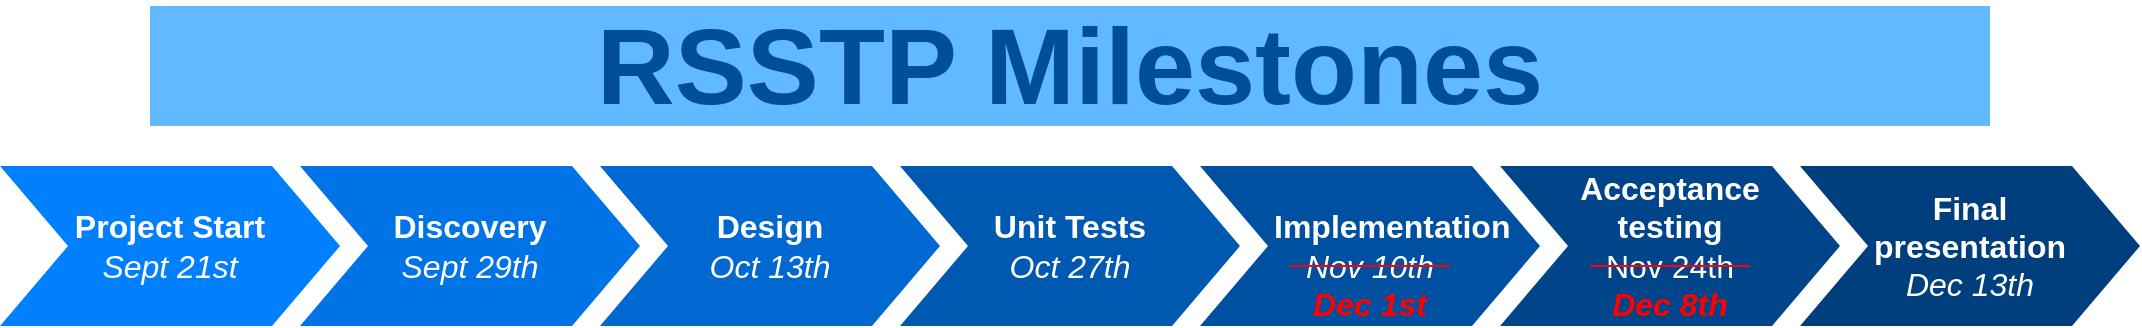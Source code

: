 <mxfile version="20.6.2" type="device"><diagram name="Page-1" id="d9b1e647-80fa-b4a2-5024-87a742678bcc"><mxGraphModel dx="1422" dy="705" grid="1" gridSize="10" guides="1" tooltips="1" connect="1" arrows="1" fold="1" page="1" pageScale="1" pageWidth="1100" pageHeight="850" background="none" math="0" shadow="0"><root><mxCell id="0"/><mxCell id="1" parent="0"/><mxCell id="57fe6abec08f04cb-1" value="Discovery&lt;br&gt;&lt;span style=&quot;font-weight: 400;&quot;&gt;&lt;i&gt;Sept 29th&lt;/i&gt;&lt;/span&gt;" style="shape=step;whiteSpace=wrap;html=1;fontSize=16;fillColor=#0073E6;fontColor=#FFFFFF;strokeColor=none;fontStyle=1" parent="1" vertex="1"><mxGeometry x="160" y="190" width="170" height="80" as="geometry"/></mxCell><mxCell id="57fe6abec08f04cb-2" value="Design&lt;br&gt;&lt;span style=&quot;font-weight: normal;&quot;&gt;&lt;i&gt;Oct 13th&lt;/i&gt;&lt;/span&gt;" style="shape=step;whiteSpace=wrap;html=1;fontSize=16;fillColor=#0069D1;fontColor=#FFFFFF;strokeColor=none;fontStyle=1" parent="1" vertex="1"><mxGeometry x="310" y="190" width="170" height="80" as="geometry"/></mxCell><mxCell id="57fe6abec08f04cb-3" value="Unit Tests&lt;br&gt;&lt;span style=&quot;font-weight: normal;&quot;&gt;&lt;i&gt;Oct 27th&lt;/i&gt;&lt;/span&gt;" style="shape=step;whiteSpace=wrap;html=1;fontSize=16;fillColor=#0059B0;fontColor=#FFFFFF;strokeColor=none;fontStyle=1" parent="1" vertex="1"><mxGeometry x="460" y="190" width="170" height="80" as="geometry"/></mxCell><mxCell id="57fe6abec08f04cb-4" value="&lt;br&gt;&amp;nbsp; &amp;nbsp; &amp;nbsp;Implementation&lt;br&gt;&lt;i style=&quot;&quot;&gt;&lt;span style=&quot;font-weight: normal;&quot;&gt;Nov 10th&lt;/span&gt;&lt;br&gt;&lt;font color=&quot;#ff0000&quot;&gt;Dec 1st&lt;/font&gt;&lt;/i&gt;" style="shape=step;whiteSpace=wrap;html=1;fontSize=16;fillColor=#0050A1;fontColor=#FFFFFF;strokeColor=none;fontStyle=1" parent="1" vertex="1"><mxGeometry x="610" y="190" width="170" height="80" as="geometry"/></mxCell><mxCell id="57fe6abec08f04cb-5" value="Acceptance&lt;br style=&quot;font-size: 16px;&quot;&gt;testing&lt;br&gt;&lt;span style=&quot;font-weight: normal;&quot;&gt;Nov 24th&lt;/span&gt;&lt;br&gt;&lt;i style=&quot;&quot;&gt;&lt;font style=&quot;&quot; color=&quot;#ff0000&quot;&gt;Dec 8th&lt;/font&gt;&lt;/i&gt;" style="shape=step;whiteSpace=wrap;html=1;fontSize=16;fillColor=#00458A;fontColor=#FFFFFF;strokeColor=none;fontStyle=1" parent="1" vertex="1"><mxGeometry x="760" y="190" width="170" height="80" as="geometry"/></mxCell><mxCell id="57fe6abec08f04cb-6" value="Final&lt;br style=&quot;font-size: 16px;&quot;&gt;presentation&lt;br&gt;&lt;span style=&quot;font-weight: 400;&quot;&gt;&lt;i&gt;Dec 13th&lt;/i&gt;&lt;/span&gt;" style="shape=step;whiteSpace=wrap;html=1;fontSize=16;fillColor=#003F7D;fontColor=#FFFFFF;strokeColor=none;fontStyle=1" parent="1" vertex="1"><mxGeometry x="910" y="190" width="170" height="80" as="geometry"/></mxCell><mxCell id="57fe6abec08f04cb-7" value="RSSTP Milestones" style="text;html=1;strokeColor=none;fillColor=#61BAFF;align=center;verticalAlign=middle;whiteSpace=wrap;fontSize=54;fontStyle=1;fontColor=#004D99;" parent="1" vertex="1"><mxGeometry x="85" y="110" width="920" height="60" as="geometry"/></mxCell><mxCell id="e2yrGLvOgqB2Dmjx7YKS-5" value="Project Start&lt;br&gt;&lt;span style=&quot;font-weight: normal;&quot;&gt;&lt;i&gt;Sept 21st&lt;/i&gt;&lt;/span&gt;" style="shape=step;whiteSpace=wrap;html=1;fontSize=16;fillColor=#0080FF;fontColor=#FFFFFF;strokeColor=none;fontStyle=1" parent="1" vertex="1"><mxGeometry x="10" y="190" width="170" height="80" as="geometry"/></mxCell><mxCell id="9e78QhNtYRKO0aoVLiLY-1" value="" style="endArrow=none;html=1;rounded=0;fontColor=#FFFFFF;strokeColor=#FF0000;" edge="1" parent="1"><mxGeometry width="50" height="50" relative="1" as="geometry"><mxPoint x="655" y="240" as="sourcePoint"/><mxPoint x="735" y="240" as="targetPoint"/></mxGeometry></mxCell><mxCell id="9e78QhNtYRKO0aoVLiLY-2" value="" style="endArrow=none;html=1;rounded=0;fontColor=#FFFFFF;strokeColor=#FF0000;" edge="1" parent="1"><mxGeometry width="50" height="50" relative="1" as="geometry"><mxPoint x="805" y="240" as="sourcePoint"/><mxPoint x="885" y="240" as="targetPoint"/></mxGeometry></mxCell></root></mxGraphModel></diagram></mxfile>